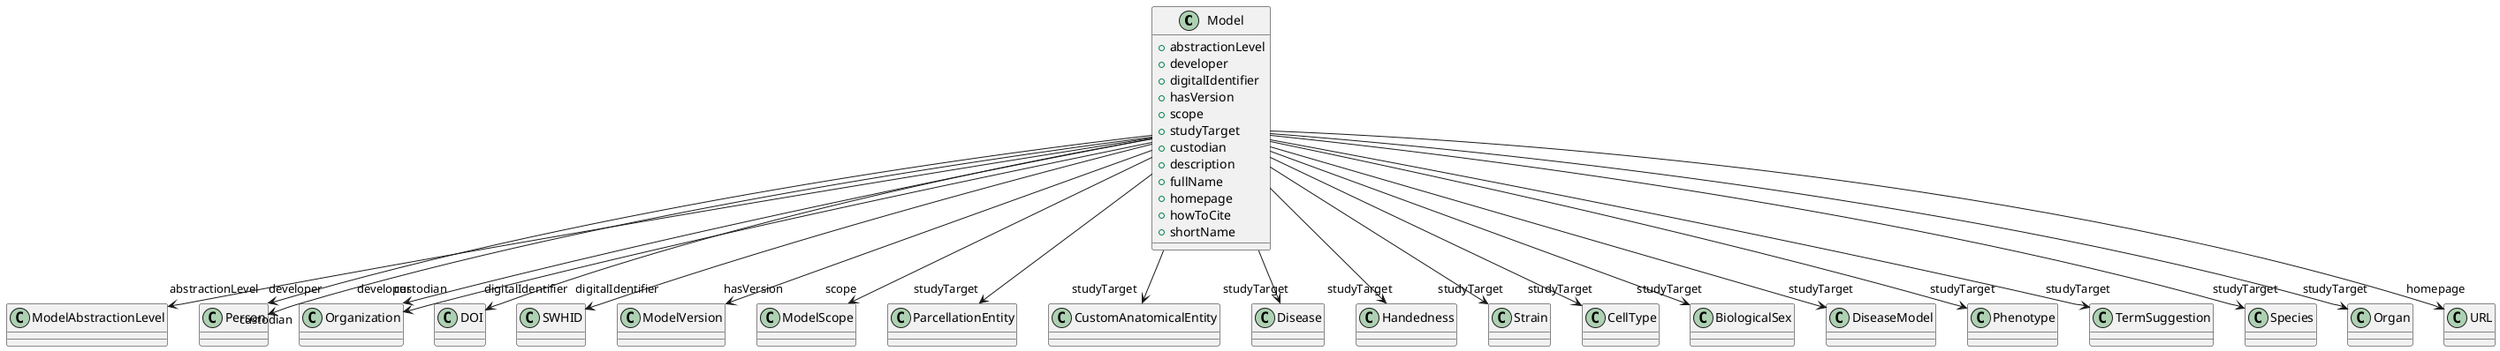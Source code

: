 @startuml
class Model {
+abstractionLevel
+developer
+digitalIdentifier
+hasVersion
+scope
+studyTarget
+custodian
+description
+fullName
+homepage
+howToCite
+shortName

}
Model -d-> "abstractionLevel" ModelAbstractionLevel
Model -d-> "developer" Person
Model -d-> "developer" Organization
Model -d-> "digitalIdentifier" DOI
Model -d-> "digitalIdentifier" SWHID
Model -d-> "hasVersion" ModelVersion
Model -d-> "scope" ModelScope
Model -d-> "studyTarget" ParcellationEntity
Model -d-> "studyTarget" CustomAnatomicalEntity
Model -d-> "studyTarget" Disease
Model -d-> "studyTarget" Handedness
Model -d-> "studyTarget" Strain
Model -d-> "studyTarget" CellType
Model -d-> "studyTarget" BiologicalSex
Model -d-> "studyTarget" DiseaseModel
Model -d-> "studyTarget" Phenotype
Model -d-> "studyTarget" TermSuggestion
Model -d-> "studyTarget" Species
Model -d-> "studyTarget" Organ
Model -d-> "custodian" Person
Model -d-> "custodian" Organization
Model -d-> "homepage" URL

@enduml